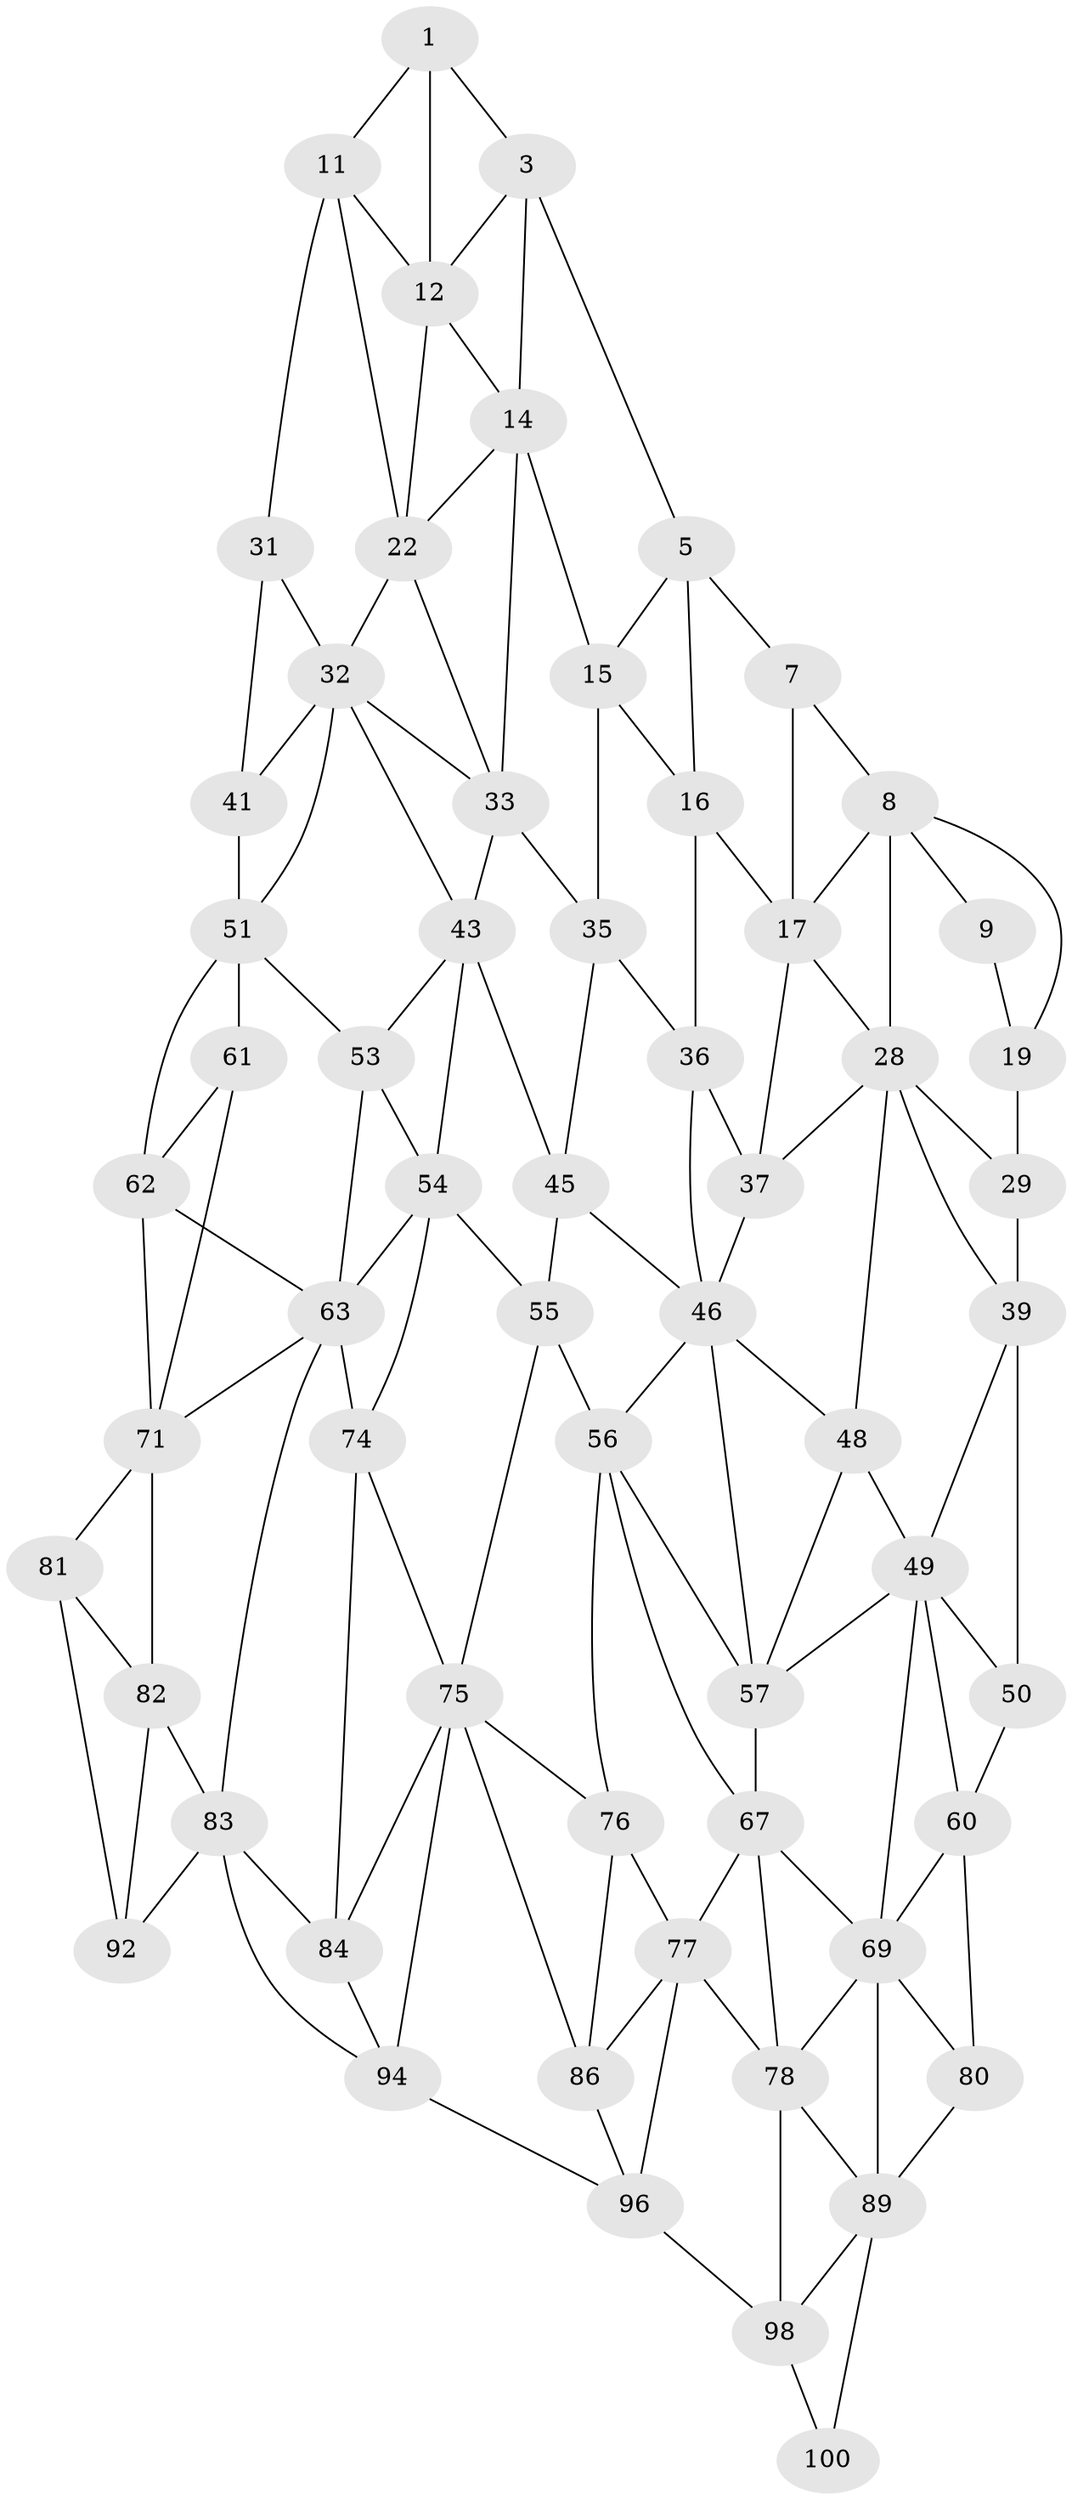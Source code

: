 // original degree distribution, {2: 0.04, 3: 0.32, 4: 0.64}
// Generated by graph-tools (version 1.1) at 2025/11/02/21/25 10:11:12]
// undirected, 60 vertices, 128 edges
graph export_dot {
graph [start="1"]
  node [color=gray90,style=filled];
  1 [super="+2"];
  3 [super="+4"];
  5 [super="+6"];
  7;
  8 [super="+18"];
  9 [super="+10"];
  11 [super="+21"];
  12 [super="+13"];
  14 [super="+24"];
  15 [super="+25"];
  16 [super="+26"];
  17 [super="+27"];
  19 [super="+20"];
  22 [super="+23"];
  28 [super="+38"];
  29 [super="+30"];
  31;
  32 [super="+42"];
  33 [super="+34"];
  35;
  36;
  37;
  39 [super="+40"];
  41;
  43 [super="+44"];
  45;
  46 [super="+47"];
  48;
  49 [super="+59"];
  50;
  51 [super="+52"];
  53;
  54 [super="+64"];
  55 [super="+65"];
  56 [super="+66"];
  57 [super="+58"];
  60 [super="+70"];
  61;
  62;
  63 [super="+73"];
  67 [super="+68"];
  69 [super="+79"];
  71 [super="+72"];
  74;
  75 [super="+85"];
  76;
  77 [super="+87"];
  78 [super="+88"];
  80;
  81 [super="+91"];
  82;
  83 [super="+93"];
  84;
  86;
  89 [super="+90"];
  92;
  94 [super="+95"];
  96 [super="+97"];
  98 [super="+99"];
  100;
  1 -- 11;
  1 -- 3;
  1 -- 12;
  3 -- 5;
  3 -- 14;
  3 -- 12;
  5 -- 15;
  5 -- 16;
  5 -- 7;
  7 -- 17;
  7 -- 8;
  8 -- 9;
  8 -- 17;
  8 -- 19;
  8 -- 28;
  9 -- 19 [weight=2];
  11 -- 12;
  11 -- 22;
  11 -- 31;
  12 -- 22 [weight=2];
  12 -- 14;
  14 -- 15 [weight=2];
  14 -- 33;
  14 -- 22;
  15 -- 16 [weight=2];
  15 -- 35;
  16 -- 17 [weight=2];
  16 -- 36;
  17 -- 28;
  17 -- 37;
  19 -- 29 [weight=2];
  22 -- 32;
  22 -- 33;
  28 -- 29;
  28 -- 48;
  28 -- 37;
  28 -- 39;
  29 -- 39 [weight=2];
  31 -- 41;
  31 -- 32;
  32 -- 33;
  32 -- 41;
  32 -- 51;
  32 -- 43;
  33 -- 43 [weight=2];
  33 -- 35;
  35 -- 45;
  35 -- 36;
  36 -- 46;
  36 -- 37;
  37 -- 46;
  39 -- 49;
  39 -- 50;
  41 -- 51;
  43 -- 53;
  43 -- 45;
  43 -- 54;
  45 -- 55;
  45 -- 46;
  46 -- 56;
  46 -- 48;
  46 -- 57;
  48 -- 49;
  48 -- 57;
  49 -- 50;
  49 -- 60;
  49 -- 69;
  49 -- 57;
  50 -- 60;
  51 -- 61;
  51 -- 53;
  51 -- 62;
  53 -- 63;
  53 -- 54;
  54 -- 55 [weight=2];
  54 -- 74;
  54 -- 63;
  55 -- 56 [weight=2];
  55 -- 75;
  56 -- 57;
  56 -- 67;
  56 -- 76;
  57 -- 67 [weight=2];
  60 -- 80;
  60 -- 69;
  61 -- 71;
  61 -- 62;
  62 -- 63;
  62 -- 71;
  63 -- 74;
  63 -- 83;
  63 -- 71;
  67 -- 77;
  67 -- 69;
  67 -- 78;
  69 -- 80;
  69 -- 89;
  69 -- 78;
  71 -- 81;
  71 -- 82;
  74 -- 84;
  74 -- 75;
  75 -- 76;
  75 -- 86;
  75 -- 84;
  75 -- 94;
  76 -- 86;
  76 -- 77;
  77 -- 78 [weight=2];
  77 -- 86;
  77 -- 96;
  78 -- 89;
  78 -- 98;
  80 -- 89;
  81 -- 82;
  81 -- 92;
  82 -- 92;
  82 -- 83;
  83 -- 84;
  83 -- 92;
  83 -- 94;
  84 -- 94;
  86 -- 96;
  89 -- 100;
  89 -- 98;
  94 -- 96;
  96 -- 98;
  98 -- 100;
}
